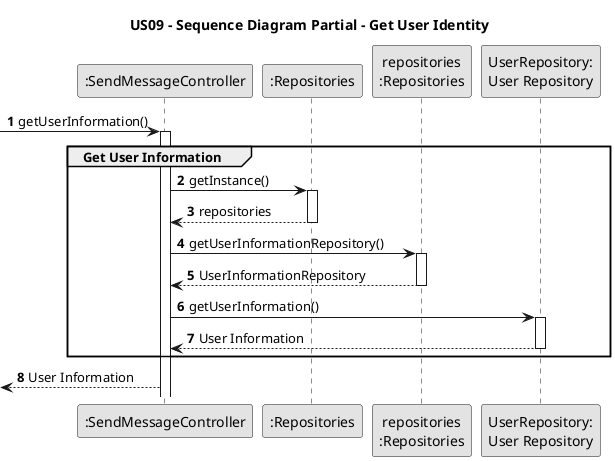 @startuml
'https://plantuml.com/sequence-diagram

skinparam monochrome true
skinparam packageStyle rectangle
skinparam shadowing false

title US09 - Sequence Diagram Partial - Get User Identity

autonumber

'hide footbox
participant ":SendMessageController" as CTRL
participant ":Repositories" as Repository
participant "repositories\n:Repositories" as Repository2
participant "UserRepository:\nUser Repository" as UserRepository


autonumber

-> CTRL : getUserInformation()

            activate CTRL

            group Get User Information

            CTRL -> Repository : getInstance()
                activate Repository

            Repository --> CTRL : repositories
                deactivate Repository

            CTRL -> Repository2 : getUserInformationRepository()
                activate Repository2

            Repository2 --> CTRL : UserInformationRepository
                deactivate Repository2

            CTRL -> UserRepository : getUserInformation()

                activate UserRepository

            UserRepository --> CTRL : User Information

                deactivate UserRepository

            end

         <-- CTRL : User Information
@enduml